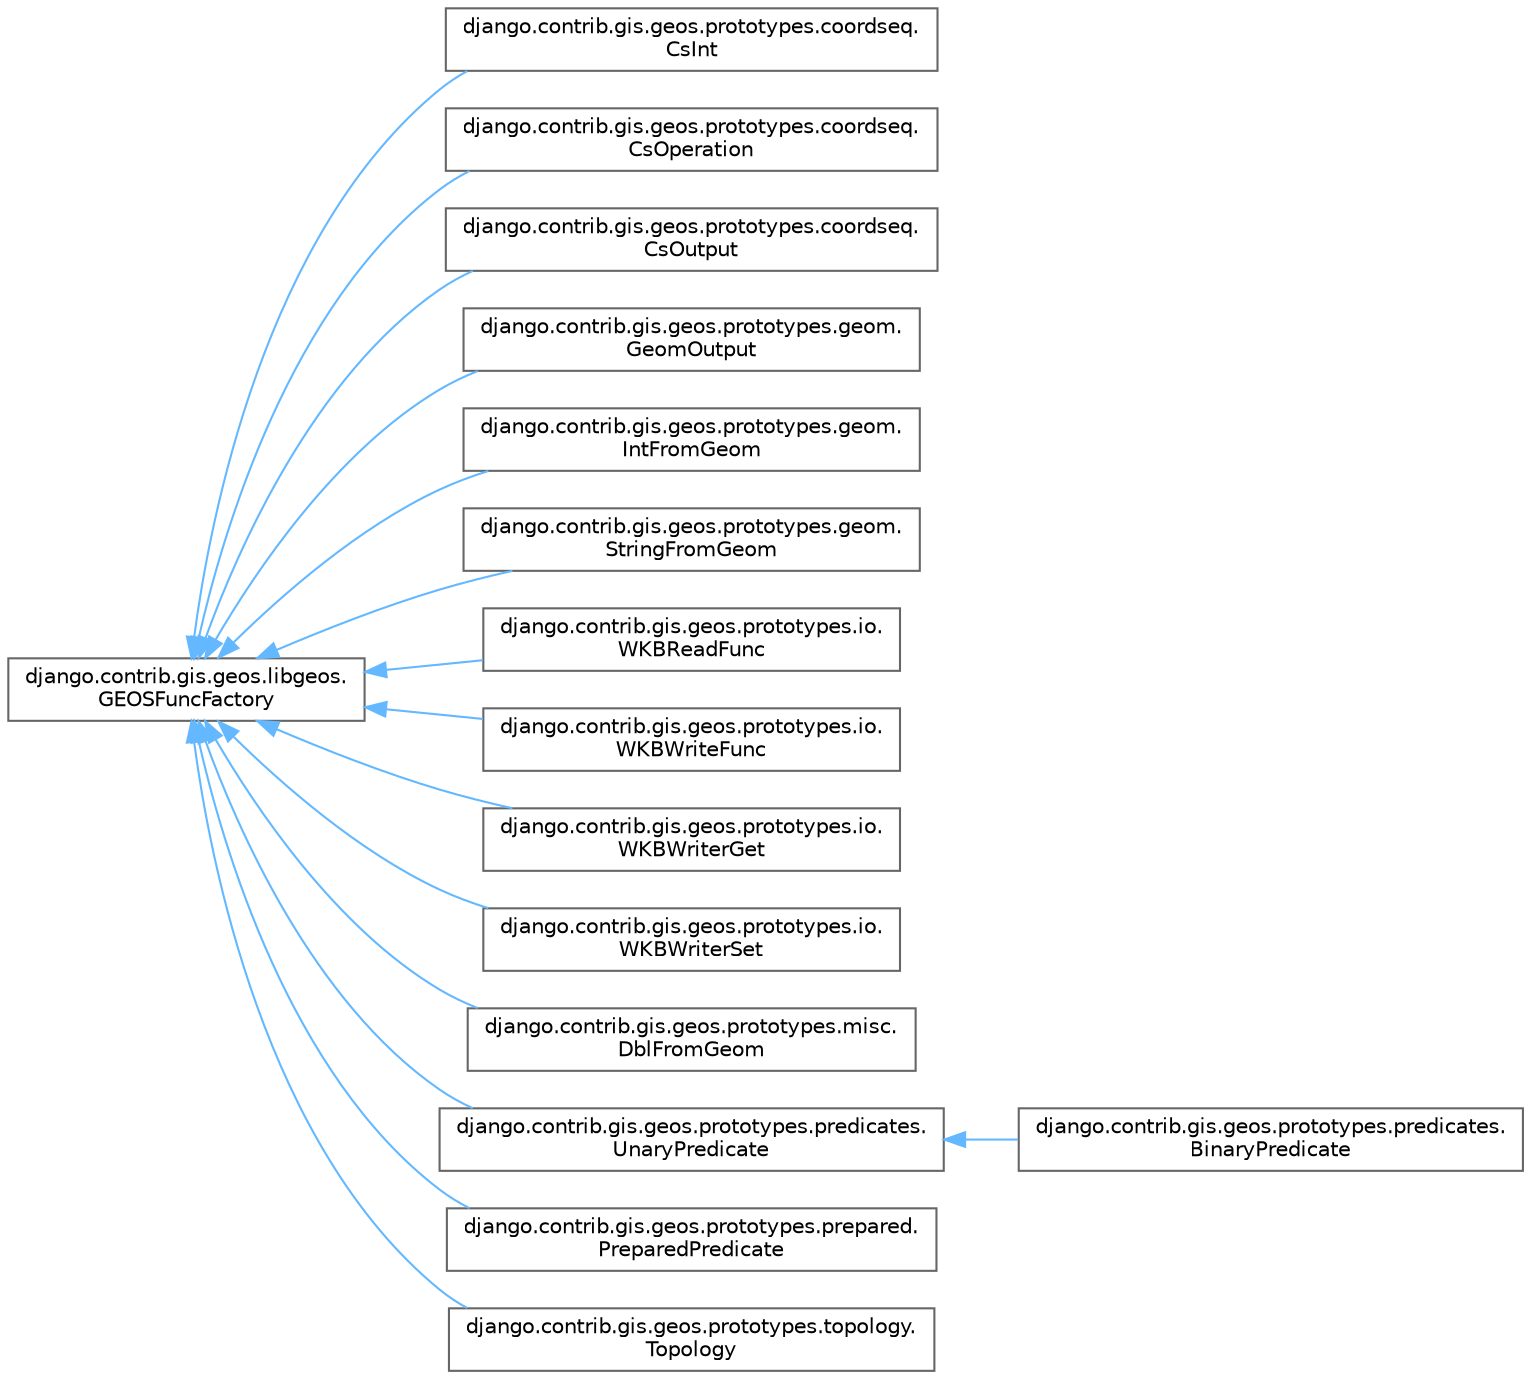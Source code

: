 digraph "Graphical Class Hierarchy"
{
 // LATEX_PDF_SIZE
  bgcolor="transparent";
  edge [fontname=Helvetica,fontsize=10,labelfontname=Helvetica,labelfontsize=10];
  node [fontname=Helvetica,fontsize=10,shape=box,height=0.2,width=0.4];
  rankdir="LR";
  Node0 [id="Node000000",label="django.contrib.gis.geos.libgeos.\lGEOSFuncFactory",height=0.2,width=0.4,color="grey40", fillcolor="white", style="filled",URL="$classdjango_1_1contrib_1_1gis_1_1geos_1_1libgeos_1_1_g_e_o_s_func_factory.html",tooltip=" "];
  Node0 -> Node1 [id="edge1154_Node000000_Node000001",dir="back",color="steelblue1",style="solid",tooltip=" "];
  Node1 [id="Node000001",label="django.contrib.gis.geos.prototypes.coordseq.\lCsInt",height=0.2,width=0.4,color="grey40", fillcolor="white", style="filled",URL="$classdjango_1_1contrib_1_1gis_1_1geos_1_1prototypes_1_1coordseq_1_1_cs_int.html",tooltip=" "];
  Node0 -> Node2 [id="edge1155_Node000000_Node000002",dir="back",color="steelblue1",style="solid",tooltip=" "];
  Node2 [id="Node000002",label="django.contrib.gis.geos.prototypes.coordseq.\lCsOperation",height=0.2,width=0.4,color="grey40", fillcolor="white", style="filled",URL="$classdjango_1_1contrib_1_1gis_1_1geos_1_1prototypes_1_1coordseq_1_1_cs_operation.html",tooltip=" "];
  Node0 -> Node3 [id="edge1156_Node000000_Node000003",dir="back",color="steelblue1",style="solid",tooltip=" "];
  Node3 [id="Node000003",label="django.contrib.gis.geos.prototypes.coordseq.\lCsOutput",height=0.2,width=0.4,color="grey40", fillcolor="white", style="filled",URL="$classdjango_1_1contrib_1_1gis_1_1geos_1_1prototypes_1_1coordseq_1_1_cs_output.html",tooltip=" "];
  Node0 -> Node4 [id="edge1157_Node000000_Node000004",dir="back",color="steelblue1",style="solid",tooltip=" "];
  Node4 [id="Node000004",label="django.contrib.gis.geos.prototypes.geom.\lGeomOutput",height=0.2,width=0.4,color="grey40", fillcolor="white", style="filled",URL="$classdjango_1_1contrib_1_1gis_1_1geos_1_1prototypes_1_1geom_1_1_geom_output.html",tooltip=" "];
  Node0 -> Node5 [id="edge1158_Node000000_Node000005",dir="back",color="steelblue1",style="solid",tooltip=" "];
  Node5 [id="Node000005",label="django.contrib.gis.geos.prototypes.geom.\lIntFromGeom",height=0.2,width=0.4,color="grey40", fillcolor="white", style="filled",URL="$classdjango_1_1contrib_1_1gis_1_1geos_1_1prototypes_1_1geom_1_1_int_from_geom.html",tooltip=" "];
  Node0 -> Node6 [id="edge1159_Node000000_Node000006",dir="back",color="steelblue1",style="solid",tooltip=" "];
  Node6 [id="Node000006",label="django.contrib.gis.geos.prototypes.geom.\lStringFromGeom",height=0.2,width=0.4,color="grey40", fillcolor="white", style="filled",URL="$classdjango_1_1contrib_1_1gis_1_1geos_1_1prototypes_1_1geom_1_1_string_from_geom.html",tooltip=" "];
  Node0 -> Node7 [id="edge1160_Node000000_Node000007",dir="back",color="steelblue1",style="solid",tooltip=" "];
  Node7 [id="Node000007",label="django.contrib.gis.geos.prototypes.io.\lWKBReadFunc",height=0.2,width=0.4,color="grey40", fillcolor="white", style="filled",URL="$classdjango_1_1contrib_1_1gis_1_1geos_1_1prototypes_1_1io_1_1_w_k_b_read_func.html",tooltip=" "];
  Node0 -> Node8 [id="edge1161_Node000000_Node000008",dir="back",color="steelblue1",style="solid",tooltip=" "];
  Node8 [id="Node000008",label="django.contrib.gis.geos.prototypes.io.\lWKBWriteFunc",height=0.2,width=0.4,color="grey40", fillcolor="white", style="filled",URL="$classdjango_1_1contrib_1_1gis_1_1geos_1_1prototypes_1_1io_1_1_w_k_b_write_func.html",tooltip=" "];
  Node0 -> Node9 [id="edge1162_Node000000_Node000009",dir="back",color="steelblue1",style="solid",tooltip=" "];
  Node9 [id="Node000009",label="django.contrib.gis.geos.prototypes.io.\lWKBWriterGet",height=0.2,width=0.4,color="grey40", fillcolor="white", style="filled",URL="$classdjango_1_1contrib_1_1gis_1_1geos_1_1prototypes_1_1io_1_1_w_k_b_writer_get.html",tooltip=" "];
  Node0 -> Node10 [id="edge1163_Node000000_Node000010",dir="back",color="steelblue1",style="solid",tooltip=" "];
  Node10 [id="Node000010",label="django.contrib.gis.geos.prototypes.io.\lWKBWriterSet",height=0.2,width=0.4,color="grey40", fillcolor="white", style="filled",URL="$classdjango_1_1contrib_1_1gis_1_1geos_1_1prototypes_1_1io_1_1_w_k_b_writer_set.html",tooltip=" "];
  Node0 -> Node11 [id="edge1164_Node000000_Node000011",dir="back",color="steelblue1",style="solid",tooltip=" "];
  Node11 [id="Node000011",label="django.contrib.gis.geos.prototypes.misc.\lDblFromGeom",height=0.2,width=0.4,color="grey40", fillcolor="white", style="filled",URL="$classdjango_1_1contrib_1_1gis_1_1geos_1_1prototypes_1_1misc_1_1_dbl_from_geom.html",tooltip=" "];
  Node0 -> Node12 [id="edge1165_Node000000_Node000012",dir="back",color="steelblue1",style="solid",tooltip=" "];
  Node12 [id="Node000012",label="django.contrib.gis.geos.prototypes.predicates.\lUnaryPredicate",height=0.2,width=0.4,color="grey40", fillcolor="white", style="filled",URL="$classdjango_1_1contrib_1_1gis_1_1geos_1_1prototypes_1_1predicates_1_1_unary_predicate.html",tooltip=" "];
  Node12 -> Node13 [id="edge1166_Node000012_Node000013",dir="back",color="steelblue1",style="solid",tooltip=" "];
  Node13 [id="Node000013",label="django.contrib.gis.geos.prototypes.predicates.\lBinaryPredicate",height=0.2,width=0.4,color="grey40", fillcolor="white", style="filled",URL="$classdjango_1_1contrib_1_1gis_1_1geos_1_1prototypes_1_1predicates_1_1_binary_predicate.html",tooltip=" "];
  Node0 -> Node14 [id="edge1167_Node000000_Node000014",dir="back",color="steelblue1",style="solid",tooltip=" "];
  Node14 [id="Node000014",label="django.contrib.gis.geos.prototypes.prepared.\lPreparedPredicate",height=0.2,width=0.4,color="grey40", fillcolor="white", style="filled",URL="$classdjango_1_1contrib_1_1gis_1_1geos_1_1prototypes_1_1prepared_1_1_prepared_predicate.html",tooltip=" "];
  Node0 -> Node15 [id="edge1168_Node000000_Node000015",dir="back",color="steelblue1",style="solid",tooltip=" "];
  Node15 [id="Node000015",label="django.contrib.gis.geos.prototypes.topology.\lTopology",height=0.2,width=0.4,color="grey40", fillcolor="white", style="filled",URL="$classdjango_1_1contrib_1_1gis_1_1geos_1_1prototypes_1_1topology_1_1_topology.html",tooltip=" "];
}
